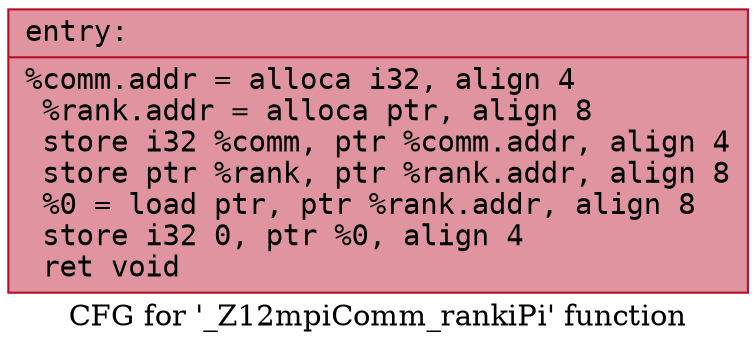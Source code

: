 digraph "CFG for '_Z12mpiComm_rankiPi' function" {
	label="CFG for '_Z12mpiComm_rankiPi' function";

	Node0x561c73bf5910 [shape=record,color="#b70d28ff", style=filled, fillcolor="#b70d2870" fontname="Courier",label="{entry:\l|  %comm.addr = alloca i32, align 4\l  %rank.addr = alloca ptr, align 8\l  store i32 %comm, ptr %comm.addr, align 4\l  store ptr %rank, ptr %rank.addr, align 8\l  %0 = load ptr, ptr %rank.addr, align 8\l  store i32 0, ptr %0, align 4\l  ret void\l}"];
}
